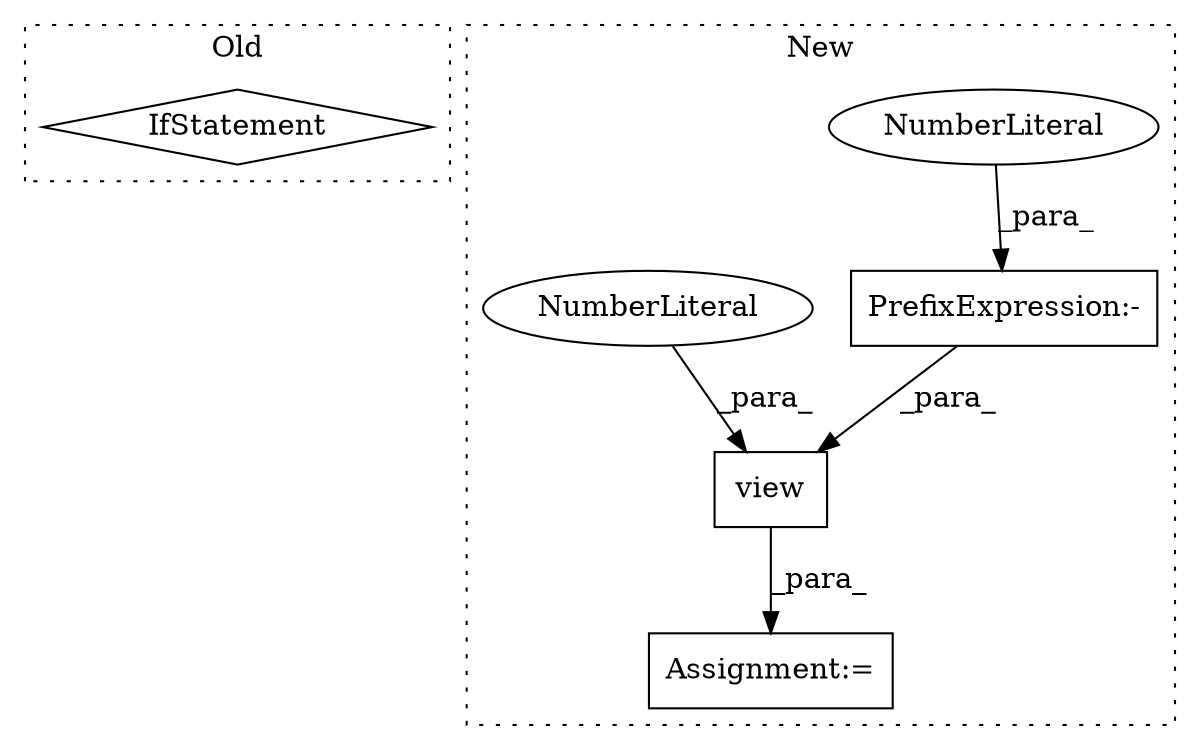 digraph G {
subgraph cluster0 {
1 [label="IfStatement" a="25" s="2710,2720" l="4,2" shape="diamond"];
label = "Old";
style="dotted";
}
subgraph cluster1 {
2 [label="view" a="32" s="3164,3173" l="5,1" shape="box"];
3 [label="Assignment:=" a="7" s="3159" l="1" shape="box"];
4 [label="PrefixExpression:-" a="38" s="3169" l="1" shape="box"];
5 [label="NumberLiteral" a="34" s="3170" l="1" shape="ellipse"];
6 [label="NumberLiteral" a="34" s="3172" l="1" shape="ellipse"];
label = "New";
style="dotted";
}
2 -> 3 [label="_para_"];
4 -> 2 [label="_para_"];
5 -> 4 [label="_para_"];
6 -> 2 [label="_para_"];
}